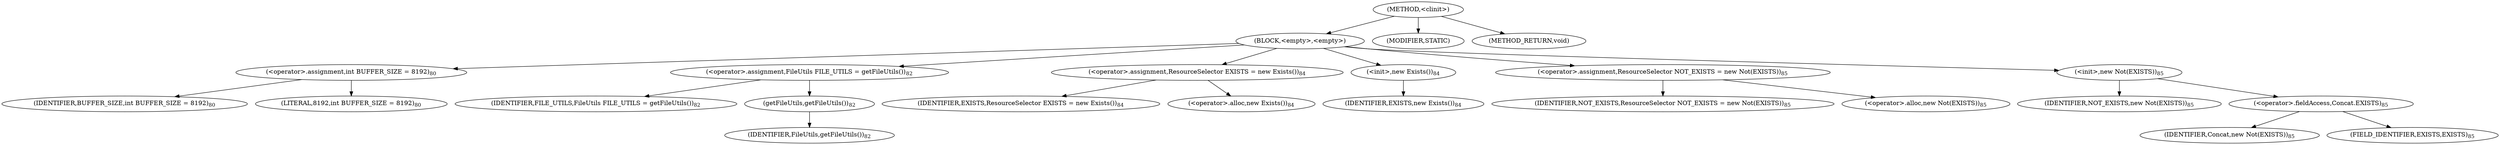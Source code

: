 digraph "&lt;clinit&gt;" {  
"2312" [label = <(METHOD,&lt;clinit&gt;)> ]
"2313" [label = <(BLOCK,&lt;empty&gt;,&lt;empty&gt;)> ]
"2314" [label = <(&lt;operator&gt;.assignment,int BUFFER_SIZE = 8192)<SUB>80</SUB>> ]
"2315" [label = <(IDENTIFIER,BUFFER_SIZE,int BUFFER_SIZE = 8192)<SUB>80</SUB>> ]
"2316" [label = <(LITERAL,8192,int BUFFER_SIZE = 8192)<SUB>80</SUB>> ]
"2317" [label = <(&lt;operator&gt;.assignment,FileUtils FILE_UTILS = getFileUtils())<SUB>82</SUB>> ]
"2318" [label = <(IDENTIFIER,FILE_UTILS,FileUtils FILE_UTILS = getFileUtils())<SUB>82</SUB>> ]
"2319" [label = <(getFileUtils,getFileUtils())<SUB>82</SUB>> ]
"2320" [label = <(IDENTIFIER,FileUtils,getFileUtils())<SUB>82</SUB>> ]
"2321" [label = <(&lt;operator&gt;.assignment,ResourceSelector EXISTS = new Exists())<SUB>84</SUB>> ]
"2322" [label = <(IDENTIFIER,EXISTS,ResourceSelector EXISTS = new Exists())<SUB>84</SUB>> ]
"2323" [label = <(&lt;operator&gt;.alloc,new Exists())<SUB>84</SUB>> ]
"2324" [label = <(&lt;init&gt;,new Exists())<SUB>84</SUB>> ]
"3" [label = <(IDENTIFIER,EXISTS,new Exists())<SUB>84</SUB>> ]
"2325" [label = <(&lt;operator&gt;.assignment,ResourceSelector NOT_EXISTS = new Not(EXISTS))<SUB>85</SUB>> ]
"2326" [label = <(IDENTIFIER,NOT_EXISTS,ResourceSelector NOT_EXISTS = new Not(EXISTS))<SUB>85</SUB>> ]
"2327" [label = <(&lt;operator&gt;.alloc,new Not(EXISTS))<SUB>85</SUB>> ]
"2328" [label = <(&lt;init&gt;,new Not(EXISTS))<SUB>85</SUB>> ]
"5" [label = <(IDENTIFIER,NOT_EXISTS,new Not(EXISTS))<SUB>85</SUB>> ]
"2329" [label = <(&lt;operator&gt;.fieldAccess,Concat.EXISTS)<SUB>85</SUB>> ]
"2330" [label = <(IDENTIFIER,Concat,new Not(EXISTS))<SUB>85</SUB>> ]
"2331" [label = <(FIELD_IDENTIFIER,EXISTS,EXISTS)<SUB>85</SUB>> ]
"2332" [label = <(MODIFIER,STATIC)> ]
"2333" [label = <(METHOD_RETURN,void)> ]
  "2312" -> "2313" 
  "2312" -> "2332" 
  "2312" -> "2333" 
  "2313" -> "2314" 
  "2313" -> "2317" 
  "2313" -> "2321" 
  "2313" -> "2324" 
  "2313" -> "2325" 
  "2313" -> "2328" 
  "2314" -> "2315" 
  "2314" -> "2316" 
  "2317" -> "2318" 
  "2317" -> "2319" 
  "2319" -> "2320" 
  "2321" -> "2322" 
  "2321" -> "2323" 
  "2324" -> "3" 
  "2325" -> "2326" 
  "2325" -> "2327" 
  "2328" -> "5" 
  "2328" -> "2329" 
  "2329" -> "2330" 
  "2329" -> "2331" 
}
